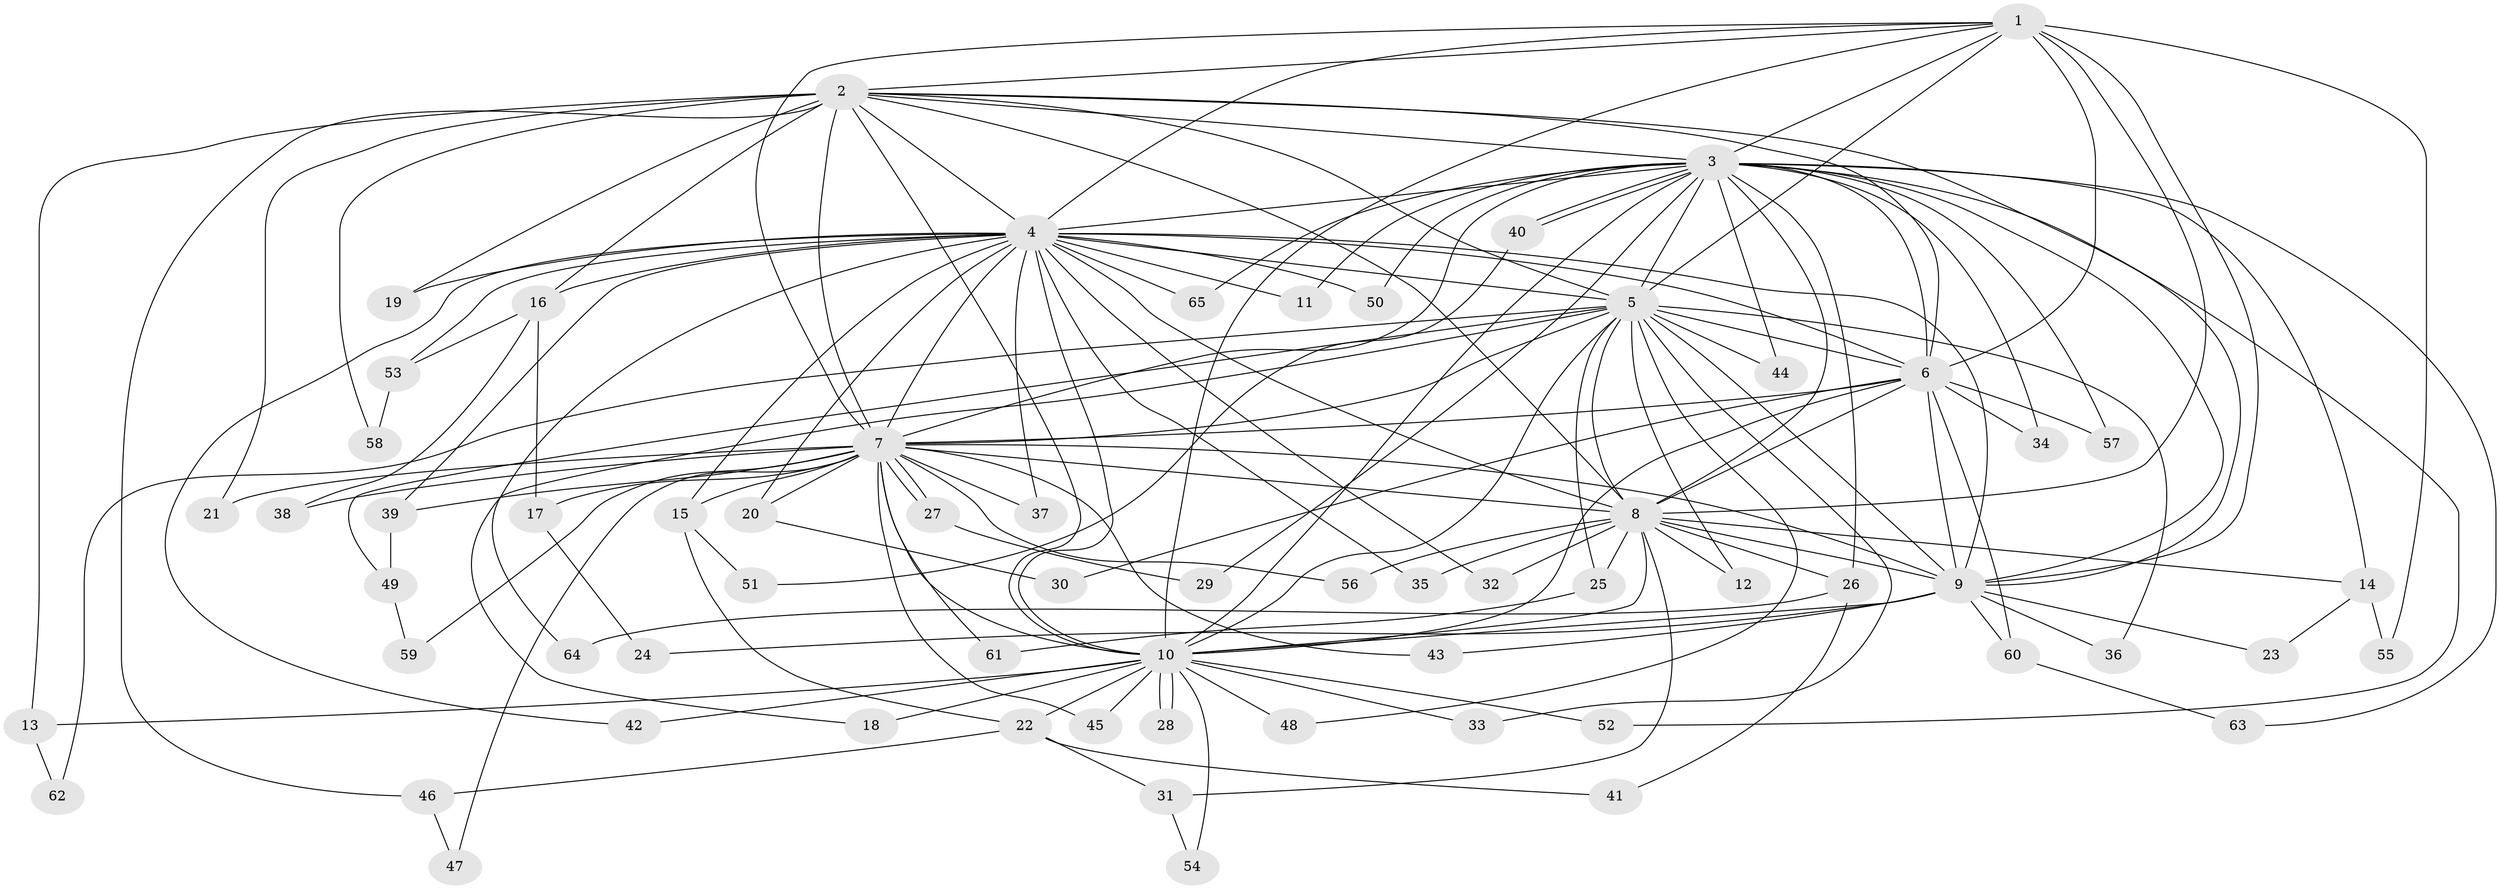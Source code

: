 // coarse degree distribution, {23: 0.041666666666666664, 1: 0.9583333333333334}
// Generated by graph-tools (version 1.1) at 2025/17/03/04/25 18:17:38]
// undirected, 65 vertices, 155 edges
graph export_dot {
graph [start="1"]
  node [color=gray90,style=filled];
  1;
  2;
  3;
  4;
  5;
  6;
  7;
  8;
  9;
  10;
  11;
  12;
  13;
  14;
  15;
  16;
  17;
  18;
  19;
  20;
  21;
  22;
  23;
  24;
  25;
  26;
  27;
  28;
  29;
  30;
  31;
  32;
  33;
  34;
  35;
  36;
  37;
  38;
  39;
  40;
  41;
  42;
  43;
  44;
  45;
  46;
  47;
  48;
  49;
  50;
  51;
  52;
  53;
  54;
  55;
  56;
  57;
  58;
  59;
  60;
  61;
  62;
  63;
  64;
  65;
  1 -- 2;
  1 -- 3;
  1 -- 4;
  1 -- 5;
  1 -- 6;
  1 -- 7;
  1 -- 8;
  1 -- 9;
  1 -- 10;
  1 -- 55;
  2 -- 3;
  2 -- 4;
  2 -- 5;
  2 -- 6;
  2 -- 7;
  2 -- 8;
  2 -- 9;
  2 -- 10;
  2 -- 13;
  2 -- 16;
  2 -- 19;
  2 -- 21;
  2 -- 46;
  2 -- 58;
  3 -- 4;
  3 -- 5;
  3 -- 6;
  3 -- 7;
  3 -- 8;
  3 -- 9;
  3 -- 10;
  3 -- 11;
  3 -- 14;
  3 -- 26;
  3 -- 29;
  3 -- 34;
  3 -- 40;
  3 -- 40;
  3 -- 44;
  3 -- 50;
  3 -- 52;
  3 -- 57;
  3 -- 63;
  3 -- 65;
  4 -- 5;
  4 -- 6;
  4 -- 7;
  4 -- 8;
  4 -- 9;
  4 -- 10;
  4 -- 11;
  4 -- 15;
  4 -- 16;
  4 -- 19;
  4 -- 20;
  4 -- 32;
  4 -- 35;
  4 -- 37;
  4 -- 39;
  4 -- 42;
  4 -- 50;
  4 -- 53;
  4 -- 64;
  4 -- 65;
  5 -- 6;
  5 -- 7;
  5 -- 8;
  5 -- 9;
  5 -- 10;
  5 -- 12;
  5 -- 18;
  5 -- 25;
  5 -- 33;
  5 -- 36;
  5 -- 44;
  5 -- 48;
  5 -- 49;
  5 -- 62;
  6 -- 7;
  6 -- 8;
  6 -- 9;
  6 -- 10;
  6 -- 30;
  6 -- 34;
  6 -- 57;
  6 -- 60;
  7 -- 8;
  7 -- 9;
  7 -- 10;
  7 -- 15;
  7 -- 17;
  7 -- 20;
  7 -- 21;
  7 -- 27;
  7 -- 27;
  7 -- 37;
  7 -- 38;
  7 -- 39;
  7 -- 43;
  7 -- 45;
  7 -- 47;
  7 -- 56;
  7 -- 59;
  7 -- 61;
  8 -- 9;
  8 -- 10;
  8 -- 12;
  8 -- 14;
  8 -- 25;
  8 -- 26;
  8 -- 31;
  8 -- 32;
  8 -- 35;
  8 -- 56;
  9 -- 10;
  9 -- 23;
  9 -- 24;
  9 -- 36;
  9 -- 43;
  9 -- 60;
  10 -- 13;
  10 -- 18;
  10 -- 22;
  10 -- 28;
  10 -- 28;
  10 -- 33;
  10 -- 42;
  10 -- 45;
  10 -- 48;
  10 -- 52;
  10 -- 54;
  13 -- 62;
  14 -- 23;
  14 -- 55;
  15 -- 22;
  15 -- 51;
  16 -- 17;
  16 -- 38;
  16 -- 53;
  17 -- 24;
  20 -- 30;
  22 -- 31;
  22 -- 41;
  22 -- 46;
  25 -- 61;
  26 -- 41;
  26 -- 64;
  27 -- 29;
  31 -- 54;
  39 -- 49;
  40 -- 51;
  46 -- 47;
  49 -- 59;
  53 -- 58;
  60 -- 63;
}
